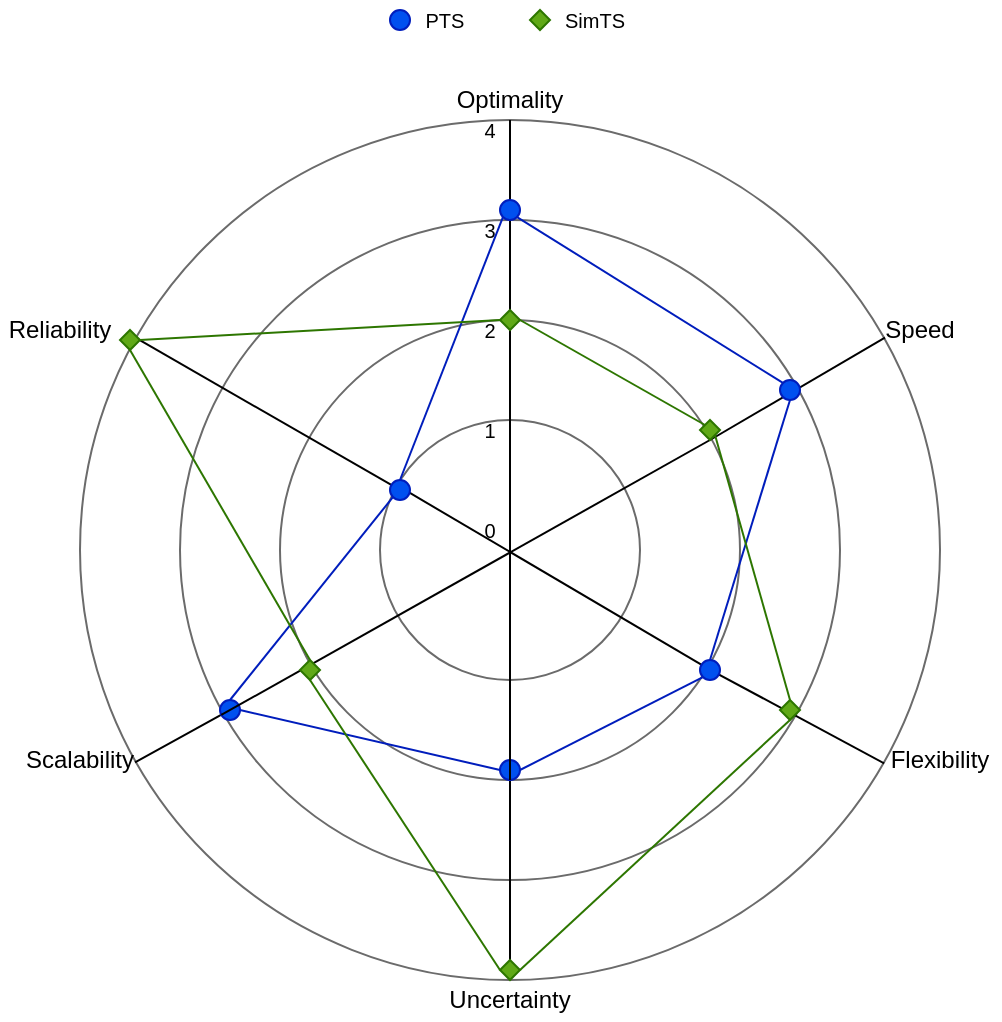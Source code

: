 <mxfile version="23.1.8" type="device">
  <diagram name="Página-1" id="ZxIL1M5VenDDfFNC-x8Q">
    <mxGraphModel dx="619" dy="343" grid="1" gridSize="10" guides="1" tooltips="1" connect="1" arrows="1" fold="1" page="1" pageScale="1" pageWidth="827" pageHeight="1169" math="0" shadow="0">
      <root>
        <mxCell id="0" />
        <mxCell id="1" parent="0" />
        <mxCell id="obM27gpyTdLw9rrVLr5P-3" value="" style="ellipse;whiteSpace=wrap;html=1;aspect=fixed;gradientColor=none;strokeColor=#6b6b6b;" vertex="1" parent="1">
          <mxGeometry x="120" y="90" width="430" height="430" as="geometry" />
        </mxCell>
        <mxCell id="obM27gpyTdLw9rrVLr5P-4" value="" style="ellipse;whiteSpace=wrap;html=1;aspect=fixed;gradientColor=none;strokeColor=#6b6b6b;" vertex="1" parent="1">
          <mxGeometry x="170" y="140" width="330" height="330" as="geometry" />
        </mxCell>
        <mxCell id="obM27gpyTdLw9rrVLr5P-5" value="" style="ellipse;whiteSpace=wrap;html=1;aspect=fixed;gradientColor=none;strokeColor=#6b6b6b;" vertex="1" parent="1">
          <mxGeometry x="220" y="190" width="230" height="230" as="geometry" />
        </mxCell>
        <mxCell id="obM27gpyTdLw9rrVLr5P-6" value="" style="ellipse;whiteSpace=wrap;html=1;aspect=fixed;gradientColor=none;strokeColor=#6b6b6b;" vertex="1" parent="1">
          <mxGeometry x="270" y="240" width="130" height="130" as="geometry" />
        </mxCell>
        <mxCell id="obM27gpyTdLw9rrVLr5P-19" value="" style="endArrow=none;html=1;rounded=0;entryX=0.936;entryY=0.253;entryDx=0;entryDy=0;entryPerimeter=0;exitX=0.5;exitY=1;exitDx=0;exitDy=0;" edge="1" parent="1" source="obM27gpyTdLw9rrVLr5P-65" target="obM27gpyTdLw9rrVLr5P-3">
          <mxGeometry width="50" height="50" relative="1" as="geometry">
            <mxPoint x="150" y="410" as="sourcePoint" />
            <mxPoint x="520" y="200" as="targetPoint" />
          </mxGeometry>
        </mxCell>
        <mxCell id="obM27gpyTdLw9rrVLr5P-20" value="" style="endArrow=none;html=1;rounded=0;entryX=0.5;entryY=0;entryDx=0;entryDy=0;exitX=0.5;exitY=1;exitDx=0;exitDy=0;" edge="1" parent="1" source="obM27gpyTdLw9rrVLr5P-50" target="obM27gpyTdLw9rrVLr5P-3">
          <mxGeometry width="50" height="50" relative="1" as="geometry">
            <mxPoint x="335" y="305" as="sourcePoint" />
            <mxPoint x="530" y="210" as="targetPoint" />
          </mxGeometry>
        </mxCell>
        <mxCell id="obM27gpyTdLw9rrVLr5P-21" value="" style="endArrow=none;html=1;rounded=0;entryX=0.935;entryY=0.748;entryDx=0;entryDy=0;exitX=0.066;exitY=0.254;exitDx=0;exitDy=0;exitPerimeter=0;entryPerimeter=0;" edge="1" parent="1" source="obM27gpyTdLw9rrVLr5P-55" target="obM27gpyTdLw9rrVLr5P-3">
          <mxGeometry width="50" height="50" relative="1" as="geometry">
            <mxPoint x="110" y="186.8" as="sourcePoint" />
            <mxPoint x="520" y="410" as="targetPoint" />
          </mxGeometry>
        </mxCell>
        <mxCell id="obM27gpyTdLw9rrVLr5P-22" value="&lt;font style=&quot;font-size: 10px;&quot;&gt;4&lt;/font&gt;" style="text;html=1;align=center;verticalAlign=middle;whiteSpace=wrap;rounded=0;" vertex="1" parent="1">
          <mxGeometry x="320" y="90" width="10" height="10" as="geometry" />
        </mxCell>
        <mxCell id="obM27gpyTdLw9rrVLr5P-23" value="&lt;font style=&quot;font-size: 10px;&quot;&gt;3&lt;/font&gt;" style="text;html=1;align=center;verticalAlign=middle;whiteSpace=wrap;rounded=0;" vertex="1" parent="1">
          <mxGeometry x="320" y="140" width="10" height="10" as="geometry" />
        </mxCell>
        <mxCell id="obM27gpyTdLw9rrVLr5P-24" value="&lt;font style=&quot;font-size: 10px;&quot;&gt;2&lt;/font&gt;" style="text;html=1;align=center;verticalAlign=middle;whiteSpace=wrap;rounded=0;" vertex="1" parent="1">
          <mxGeometry x="320" y="190" width="10" height="10" as="geometry" />
        </mxCell>
        <mxCell id="obM27gpyTdLw9rrVLr5P-25" value="&lt;font style=&quot;font-size: 10px;&quot;&gt;1&lt;/font&gt;" style="text;html=1;align=center;verticalAlign=middle;whiteSpace=wrap;rounded=0;" vertex="1" parent="1">
          <mxGeometry x="320" y="240" width="10" height="10" as="geometry" />
        </mxCell>
        <mxCell id="obM27gpyTdLw9rrVLr5P-26" value="&lt;font style=&quot;font-size: 10px;&quot;&gt;0&lt;/font&gt;" style="text;html=1;align=center;verticalAlign=middle;whiteSpace=wrap;rounded=0;" vertex="1" parent="1">
          <mxGeometry x="320" y="290" width="10" height="10" as="geometry" />
        </mxCell>
        <mxCell id="obM27gpyTdLw9rrVLr5P-28" value="" style="ellipse;whiteSpace=wrap;html=1;aspect=fixed;fillColor=#0050ef;strokeColor=#001DBC;fontColor=#ffffff;" vertex="1" parent="1">
          <mxGeometry x="275" y="35" width="10" height="10" as="geometry" />
        </mxCell>
        <mxCell id="obM27gpyTdLw9rrVLr5P-29" value="&lt;font style=&quot;font-size: 10px;&quot;&gt;PTS&lt;/font&gt;" style="text;html=1;align=center;verticalAlign=middle;whiteSpace=wrap;rounded=0;" vertex="1" parent="1">
          <mxGeometry x="285" y="30" width="35" height="20" as="geometry" />
        </mxCell>
        <mxCell id="obM27gpyTdLw9rrVLr5P-34" value="&lt;span style=&quot;font-size: 10px;&quot;&gt;SimTS&lt;/span&gt;" style="text;html=1;align=center;verticalAlign=middle;whiteSpace=wrap;rounded=0;" vertex="1" parent="1">
          <mxGeometry x="355" y="30" width="45" height="20" as="geometry" />
        </mxCell>
        <mxCell id="obM27gpyTdLw9rrVLr5P-35" value="" style="rhombus;whiteSpace=wrap;html=1;fillColor=#60a917;fontColor=#ffffff;strokeColor=#2D7600;" vertex="1" parent="1">
          <mxGeometry x="345" y="35" width="10" height="10" as="geometry" />
        </mxCell>
        <mxCell id="obM27gpyTdLw9rrVLr5P-44" value="Optimality" style="text;html=1;align=center;verticalAlign=middle;whiteSpace=wrap;rounded=0;" vertex="1" parent="1">
          <mxGeometry x="305" y="70" width="60" height="20" as="geometry" />
        </mxCell>
        <mxCell id="obM27gpyTdLw9rrVLr5P-45" value="Reliability" style="text;html=1;align=center;verticalAlign=middle;whiteSpace=wrap;rounded=0;" vertex="1" parent="1">
          <mxGeometry x="80" y="185" width="60" height="20" as="geometry" />
        </mxCell>
        <mxCell id="obM27gpyTdLw9rrVLr5P-46" value="Scalability" style="text;html=1;align=center;verticalAlign=middle;whiteSpace=wrap;rounded=0;" vertex="1" parent="1">
          <mxGeometry x="90" y="400" width="60" height="20" as="geometry" />
        </mxCell>
        <mxCell id="obM27gpyTdLw9rrVLr5P-47" value="Uncertainty" style="text;html=1;align=center;verticalAlign=middle;whiteSpace=wrap;rounded=0;" vertex="1" parent="1">
          <mxGeometry x="305" y="520" width="60" height="20" as="geometry" />
        </mxCell>
        <mxCell id="obM27gpyTdLw9rrVLr5P-48" value="Flexibility" style="text;html=1;align=center;verticalAlign=middle;whiteSpace=wrap;rounded=0;" vertex="1" parent="1">
          <mxGeometry x="520" y="400" width="60" height="20" as="geometry" />
        </mxCell>
        <mxCell id="obM27gpyTdLw9rrVLr5P-49" value="Speed" style="text;html=1;align=center;verticalAlign=middle;whiteSpace=wrap;rounded=0;" vertex="1" parent="1">
          <mxGeometry x="510" y="185" width="60" height="20" as="geometry" />
        </mxCell>
        <mxCell id="obM27gpyTdLw9rrVLr5P-51" value="" style="endArrow=none;html=1;rounded=0;entryX=0.5;entryY=0;entryDx=0;entryDy=0;exitX=0.5;exitY=1;exitDx=0;exitDy=0;" edge="1" parent="1" source="obM27gpyTdLw9rrVLr5P-63" target="obM27gpyTdLw9rrVLr5P-50">
          <mxGeometry width="50" height="50" relative="1" as="geometry">
            <mxPoint x="335" y="520" as="sourcePoint" />
            <mxPoint x="335" y="90" as="targetPoint" />
          </mxGeometry>
        </mxCell>
        <mxCell id="obM27gpyTdLw9rrVLr5P-50" value="" style="ellipse;whiteSpace=wrap;html=1;aspect=fixed;fillColor=#0050ef;strokeColor=#001DBC;fontColor=#ffffff;" vertex="1" parent="1">
          <mxGeometry x="330" y="130" width="10" height="10" as="geometry" />
        </mxCell>
        <mxCell id="obM27gpyTdLw9rrVLr5P-52" value="" style="ellipse;whiteSpace=wrap;html=1;aspect=fixed;fillColor=#0050ef;strokeColor=#001DBC;fontColor=#ffffff;gradientColor=none;" vertex="1" parent="1">
          <mxGeometry x="470" y="220" width="10" height="10" as="geometry" />
        </mxCell>
        <mxCell id="obM27gpyTdLw9rrVLr5P-56" value="" style="endArrow=none;html=1;rounded=0;entryX=0.935;entryY=0.748;entryDx=0;entryDy=0;exitX=0;exitY=0;exitDx=0;exitDy=0;entryPerimeter=0;" edge="1" parent="1" source="obM27gpyTdLw9rrVLr5P-61" target="obM27gpyTdLw9rrVLr5P-55">
          <mxGeometry width="50" height="50" relative="1" as="geometry">
            <mxPoint x="148" y="199" as="sourcePoint" />
            <mxPoint x="522" y="412" as="targetPoint" />
          </mxGeometry>
        </mxCell>
        <mxCell id="obM27gpyTdLw9rrVLr5P-55" value="" style="ellipse;whiteSpace=wrap;html=1;aspect=fixed;fillColor=#0050ef;strokeColor=#001DBC;fontColor=#ffffff;gradientColor=none;" vertex="1" parent="1">
          <mxGeometry x="430" y="360" width="10" height="10" as="geometry" />
        </mxCell>
        <mxCell id="obM27gpyTdLw9rrVLr5P-58" value="" style="endArrow=none;html=1;rounded=0;entryX=0.5;entryY=0;entryDx=0;entryDy=0;exitX=0.5;exitY=1;exitDx=0;exitDy=0;" edge="1" parent="1" source="obM27gpyTdLw9rrVLr5P-3" target="obM27gpyTdLw9rrVLr5P-57">
          <mxGeometry width="50" height="50" relative="1" as="geometry">
            <mxPoint x="335" y="520" as="sourcePoint" />
            <mxPoint x="335" y="130" as="targetPoint" />
          </mxGeometry>
        </mxCell>
        <mxCell id="obM27gpyTdLw9rrVLr5P-57" value="" style="ellipse;whiteSpace=wrap;html=1;aspect=fixed;fillColor=#0050ef;strokeColor=#001DBC;fontColor=#ffffff;gradientColor=none;" vertex="1" parent="1">
          <mxGeometry x="330" y="410" width="10" height="10" as="geometry" />
        </mxCell>
        <mxCell id="obM27gpyTdLw9rrVLr5P-60" value="" style="endArrow=none;html=1;rounded=0;entryX=0.936;entryY=0.253;entryDx=0;entryDy=0;entryPerimeter=0;exitX=0.064;exitY=0.747;exitDx=0;exitDy=0;exitPerimeter=0;" edge="1" parent="1" source="obM27gpyTdLw9rrVLr5P-3" target="obM27gpyTdLw9rrVLr5P-59">
          <mxGeometry width="50" height="50" relative="1" as="geometry">
            <mxPoint x="148" y="411" as="sourcePoint" />
            <mxPoint x="522" y="199" as="targetPoint" />
          </mxGeometry>
        </mxCell>
        <mxCell id="obM27gpyTdLw9rrVLr5P-59" value="" style="ellipse;whiteSpace=wrap;html=1;aspect=fixed;fillColor=#0050ef;strokeColor=#001DBC;fontColor=#ffffff;gradientColor=none;" vertex="1" parent="1">
          <mxGeometry x="190" y="380" width="10" height="10" as="geometry" />
        </mxCell>
        <mxCell id="obM27gpyTdLw9rrVLr5P-62" value="" style="endArrow=none;html=1;rounded=0;entryX=0.935;entryY=0.748;entryDx=0;entryDy=0;exitX=0.066;exitY=0.254;exitDx=0;exitDy=0;exitPerimeter=0;entryPerimeter=0;" edge="1" parent="1" source="obM27gpyTdLw9rrVLr5P-3" target="obM27gpyTdLw9rrVLr5P-61">
          <mxGeometry width="50" height="50" relative="1" as="geometry">
            <mxPoint x="148" y="199" as="sourcePoint" />
            <mxPoint x="439" y="367" as="targetPoint" />
          </mxGeometry>
        </mxCell>
        <mxCell id="obM27gpyTdLw9rrVLr5P-61" value="" style="ellipse;whiteSpace=wrap;html=1;aspect=fixed;fillColor=#0050ef;strokeColor=#001DBC;fontColor=#ffffff;gradientColor=none;" vertex="1" parent="1">
          <mxGeometry x="275" y="270" width="10" height="10" as="geometry" />
        </mxCell>
        <mxCell id="obM27gpyTdLw9rrVLr5P-64" value="" style="endArrow=none;html=1;rounded=0;entryX=0.5;entryY=0;entryDx=0;entryDy=0;exitX=0.5;exitY=1;exitDx=0;exitDy=0;" edge="1" parent="1" source="obM27gpyTdLw9rrVLr5P-57" target="obM27gpyTdLw9rrVLr5P-63">
          <mxGeometry width="50" height="50" relative="1" as="geometry">
            <mxPoint x="335" y="420" as="sourcePoint" />
            <mxPoint x="335" y="130" as="targetPoint" />
          </mxGeometry>
        </mxCell>
        <mxCell id="obM27gpyTdLw9rrVLr5P-63" value="" style="rhombus;whiteSpace=wrap;html=1;fillColor=#60a917;fontColor=#ffffff;strokeColor=#2D7600;" vertex="1" parent="1">
          <mxGeometry x="330" y="185" width="10" height="10" as="geometry" />
        </mxCell>
        <mxCell id="obM27gpyTdLw9rrVLr5P-66" value="" style="endArrow=none;html=1;rounded=0;exitX=0.064;exitY=0.747;exitDx=0;exitDy=0;exitPerimeter=0;entryX=0.5;entryY=1;entryDx=0;entryDy=0;" edge="1" parent="1" source="obM27gpyTdLw9rrVLr5P-59" target="obM27gpyTdLw9rrVLr5P-65">
          <mxGeometry width="50" height="50" relative="1" as="geometry">
            <mxPoint x="191" y="387" as="sourcePoint" />
            <mxPoint x="450" y="240" as="targetPoint" />
          </mxGeometry>
        </mxCell>
        <mxCell id="obM27gpyTdLw9rrVLr5P-65" value="" style="rhombus;whiteSpace=wrap;html=1;fillColor=#60a917;fontColor=#ffffff;strokeColor=#2D7600;" vertex="1" parent="1">
          <mxGeometry x="430" y="240" width="10" height="10" as="geometry" />
        </mxCell>
        <mxCell id="obM27gpyTdLw9rrVLr5P-69" value="" style="rhombus;whiteSpace=wrap;html=1;fillColor=#60a917;fontColor=#ffffff;strokeColor=#2D7600;" vertex="1" parent="1">
          <mxGeometry x="230" y="360" width="10" height="10" as="geometry" />
        </mxCell>
        <mxCell id="obM27gpyTdLw9rrVLr5P-73" value="" style="rhombus;whiteSpace=wrap;html=1;fillColor=#60a917;fontColor=#ffffff;strokeColor=#2D7600;" vertex="1" parent="1">
          <mxGeometry x="470" y="380" width="10" height="10" as="geometry" />
        </mxCell>
        <mxCell id="obM27gpyTdLw9rrVLr5P-76" value="" style="rhombus;whiteSpace=wrap;html=1;fillColor=#60a917;fontColor=#ffffff;strokeColor=#2D7600;" vertex="1" parent="1">
          <mxGeometry x="330" y="510" width="10" height="10" as="geometry" />
        </mxCell>
        <mxCell id="obM27gpyTdLw9rrVLr5P-77" value="" style="rhombus;whiteSpace=wrap;html=1;fillColor=#60a917;fontColor=#ffffff;strokeColor=#2D7600;" vertex="1" parent="1">
          <mxGeometry x="140" y="195" width="10" height="10" as="geometry" />
        </mxCell>
        <mxCell id="obM27gpyTdLw9rrVLr5P-82" value="" style="endArrow=none;html=1;rounded=0;fillColor=#0050ef;strokeColor=#001DBC;exitX=1;exitY=1;exitDx=0;exitDy=0;entryX=0;entryY=0;entryDx=0;entryDy=0;" edge="1" parent="1" source="obM27gpyTdLw9rrVLr5P-50" target="obM27gpyTdLw9rrVLr5P-52">
          <mxGeometry width="50" height="50" relative="1" as="geometry">
            <mxPoint x="400" y="175" as="sourcePoint" />
            <mxPoint x="470" y="140" as="targetPoint" />
          </mxGeometry>
        </mxCell>
        <mxCell id="obM27gpyTdLw9rrVLr5P-83" value="" style="endArrow=none;html=1;rounded=0;fillColor=#0050ef;strokeColor=#001DBC;exitX=0.5;exitY=1;exitDx=0;exitDy=0;entryX=0.5;entryY=0;entryDx=0;entryDy=0;" edge="1" parent="1" source="obM27gpyTdLw9rrVLr5P-52" target="obM27gpyTdLw9rrVLr5P-55">
          <mxGeometry width="50" height="50" relative="1" as="geometry">
            <mxPoint x="484" y="230" as="sourcePoint" />
            <mxPoint x="616" y="312" as="targetPoint" />
          </mxGeometry>
        </mxCell>
        <mxCell id="obM27gpyTdLw9rrVLr5P-84" value="" style="endArrow=none;html=1;rounded=0;fillColor=#0050ef;strokeColor=#001DBC;exitX=0;exitY=1;exitDx=0;exitDy=0;entryX=1;entryY=0.5;entryDx=0;entryDy=0;" edge="1" parent="1" source="obM27gpyTdLw9rrVLr5P-55" target="obM27gpyTdLw9rrVLr5P-57">
          <mxGeometry width="50" height="50" relative="1" as="geometry">
            <mxPoint x="440" y="430" as="sourcePoint" />
            <mxPoint x="400" y="560" as="targetPoint" />
          </mxGeometry>
        </mxCell>
        <mxCell id="obM27gpyTdLw9rrVLr5P-85" value="" style="endArrow=none;html=1;rounded=0;fillColor=#0050ef;strokeColor=#001DBC;exitX=0;exitY=0.5;exitDx=0;exitDy=0;entryX=1;entryY=0.5;entryDx=0;entryDy=0;" edge="1" parent="1" source="obM27gpyTdLw9rrVLr5P-57" target="obM27gpyTdLw9rrVLr5P-59">
          <mxGeometry width="50" height="50" relative="1" as="geometry">
            <mxPoint x="241" y="460" as="sourcePoint" />
            <mxPoint x="150" y="506" as="targetPoint" />
          </mxGeometry>
        </mxCell>
        <mxCell id="obM27gpyTdLw9rrVLr5P-86" value="" style="endArrow=none;html=1;rounded=0;fillColor=#0050ef;strokeColor=#001DBC;exitX=0;exitY=1;exitDx=0;exitDy=0;entryX=0.5;entryY=0;entryDx=0;entryDy=0;" edge="1" parent="1" source="obM27gpyTdLw9rrVLr5P-61" target="obM27gpyTdLw9rrVLr5P-59">
          <mxGeometry width="50" height="50" relative="1" as="geometry">
            <mxPoint x="260" y="320" as="sourcePoint" />
            <mxPoint x="130" y="290" as="targetPoint" />
          </mxGeometry>
        </mxCell>
        <mxCell id="obM27gpyTdLw9rrVLr5P-87" value="" style="endArrow=none;html=1;rounded=0;fillColor=#0050ef;strokeColor=#001DBC;exitX=0;exitY=1;exitDx=0;exitDy=0;entryX=0.5;entryY=0;entryDx=0;entryDy=0;" edge="1" parent="1" source="obM27gpyTdLw9rrVLr5P-50" target="obM27gpyTdLw9rrVLr5P-61">
          <mxGeometry width="50" height="50" relative="1" as="geometry">
            <mxPoint x="301" y="190" as="sourcePoint" />
            <mxPoint x="220" y="291" as="targetPoint" />
          </mxGeometry>
        </mxCell>
        <mxCell id="obM27gpyTdLw9rrVLr5P-90" value="" style="endArrow=none;html=1;rounded=0;fillColor=#60a917;strokeColor=#2D7600;exitX=1;exitY=0.5;exitDx=0;exitDy=0;entryX=0;entryY=0.5;entryDx=0;entryDy=0;" edge="1" parent="1" source="obM27gpyTdLw9rrVLr5P-77" target="obM27gpyTdLw9rrVLr5P-63">
          <mxGeometry width="50" height="50" relative="1" as="geometry">
            <mxPoint x="200" y="190" as="sourcePoint" />
            <mxPoint x="250" y="140" as="targetPoint" />
          </mxGeometry>
        </mxCell>
        <mxCell id="obM27gpyTdLw9rrVLr5P-91" value="" style="endArrow=none;html=1;rounded=0;fillColor=#60a917;strokeColor=#2D7600;exitX=1;exitY=0.5;exitDx=0;exitDy=0;entryX=0;entryY=0;entryDx=0;entryDy=0;" edge="1" parent="1" source="obM27gpyTdLw9rrVLr5P-63" target="obM27gpyTdLw9rrVLr5P-65">
          <mxGeometry width="50" height="50" relative="1" as="geometry">
            <mxPoint x="160" y="210" as="sourcePoint" />
            <mxPoint x="340" y="200" as="targetPoint" />
          </mxGeometry>
        </mxCell>
        <mxCell id="obM27gpyTdLw9rrVLr5P-92" value="" style="endArrow=none;html=1;rounded=0;fillColor=#60a917;strokeColor=#2D7600;exitX=1;exitY=1;exitDx=0;exitDy=0;entryX=0.5;entryY=0;entryDx=0;entryDy=0;" edge="1" parent="1" source="obM27gpyTdLw9rrVLr5P-65" target="obM27gpyTdLw9rrVLr5P-73">
          <mxGeometry width="50" height="50" relative="1" as="geometry">
            <mxPoint x="457" y="270" as="sourcePoint" />
            <mxPoint x="550" y="323" as="targetPoint" />
          </mxGeometry>
        </mxCell>
        <mxCell id="obM27gpyTdLw9rrVLr5P-93" value="" style="endArrow=none;html=1;rounded=0;fillColor=#60a917;strokeColor=#2D7600;exitX=0.5;exitY=1;exitDx=0;exitDy=0;entryX=1;entryY=0.5;entryDx=0;entryDy=0;" edge="1" parent="1" source="obM27gpyTdLw9rrVLr5P-73" target="obM27gpyTdLw9rrVLr5P-76">
          <mxGeometry width="50" height="50" relative="1" as="geometry">
            <mxPoint x="413" y="430" as="sourcePoint" />
            <mxPoint x="450" y="562" as="targetPoint" />
          </mxGeometry>
        </mxCell>
        <mxCell id="obM27gpyTdLw9rrVLr5P-94" value="" style="endArrow=none;html=1;rounded=0;fillColor=#60a917;strokeColor=#2D7600;exitX=0;exitY=0.5;exitDx=0;exitDy=0;entryX=0.5;entryY=1;entryDx=0;entryDy=0;" edge="1" parent="1" source="obM27gpyTdLw9rrVLr5P-76" target="obM27gpyTdLw9rrVLr5P-69">
          <mxGeometry width="50" height="50" relative="1" as="geometry">
            <mxPoint x="285" y="410" as="sourcePoint" />
            <mxPoint x="150" y="535" as="targetPoint" />
          </mxGeometry>
        </mxCell>
        <mxCell id="obM27gpyTdLw9rrVLr5P-95" value="" style="endArrow=none;html=1;rounded=0;fillColor=#60a917;strokeColor=#2D7600;exitX=0.5;exitY=0;exitDx=0;exitDy=0;entryX=0.5;entryY=1;entryDx=0;entryDy=0;" edge="1" parent="1" source="obM27gpyTdLw9rrVLr5P-69" target="obM27gpyTdLw9rrVLr5P-77">
          <mxGeometry width="50" height="50" relative="1" as="geometry">
            <mxPoint x="175" y="350" as="sourcePoint" />
            <mxPoint x="80" y="205" as="targetPoint" />
          </mxGeometry>
        </mxCell>
      </root>
    </mxGraphModel>
  </diagram>
</mxfile>
